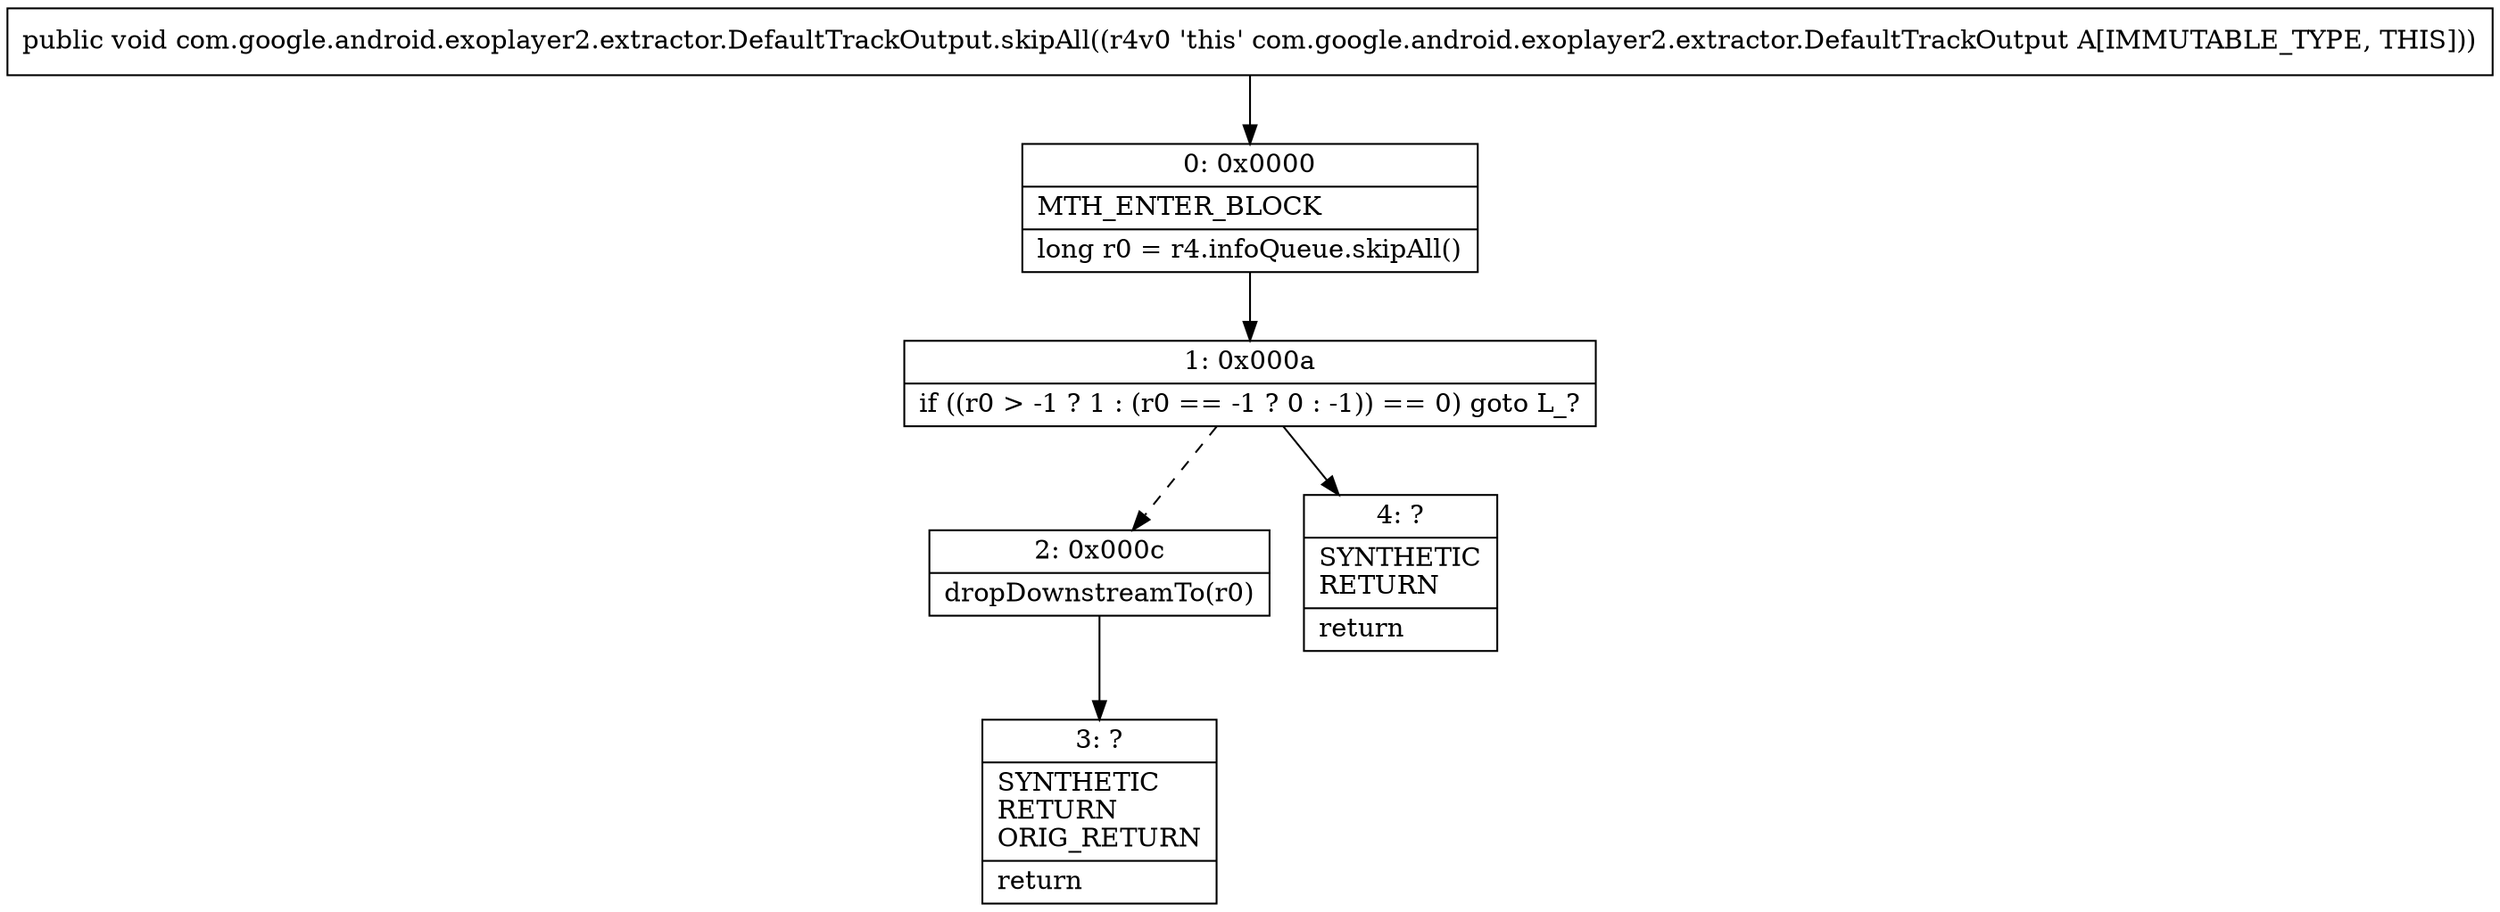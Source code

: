 digraph "CFG forcom.google.android.exoplayer2.extractor.DefaultTrackOutput.skipAll()V" {
Node_0 [shape=record,label="{0\:\ 0x0000|MTH_ENTER_BLOCK\l|long r0 = r4.infoQueue.skipAll()\l}"];
Node_1 [shape=record,label="{1\:\ 0x000a|if ((r0 \> \-1 ? 1 : (r0 == \-1 ? 0 : \-1)) == 0) goto L_?\l}"];
Node_2 [shape=record,label="{2\:\ 0x000c|dropDownstreamTo(r0)\l}"];
Node_3 [shape=record,label="{3\:\ ?|SYNTHETIC\lRETURN\lORIG_RETURN\l|return\l}"];
Node_4 [shape=record,label="{4\:\ ?|SYNTHETIC\lRETURN\l|return\l}"];
MethodNode[shape=record,label="{public void com.google.android.exoplayer2.extractor.DefaultTrackOutput.skipAll((r4v0 'this' com.google.android.exoplayer2.extractor.DefaultTrackOutput A[IMMUTABLE_TYPE, THIS])) }"];
MethodNode -> Node_0;
Node_0 -> Node_1;
Node_1 -> Node_2[style=dashed];
Node_1 -> Node_4;
Node_2 -> Node_3;
}

